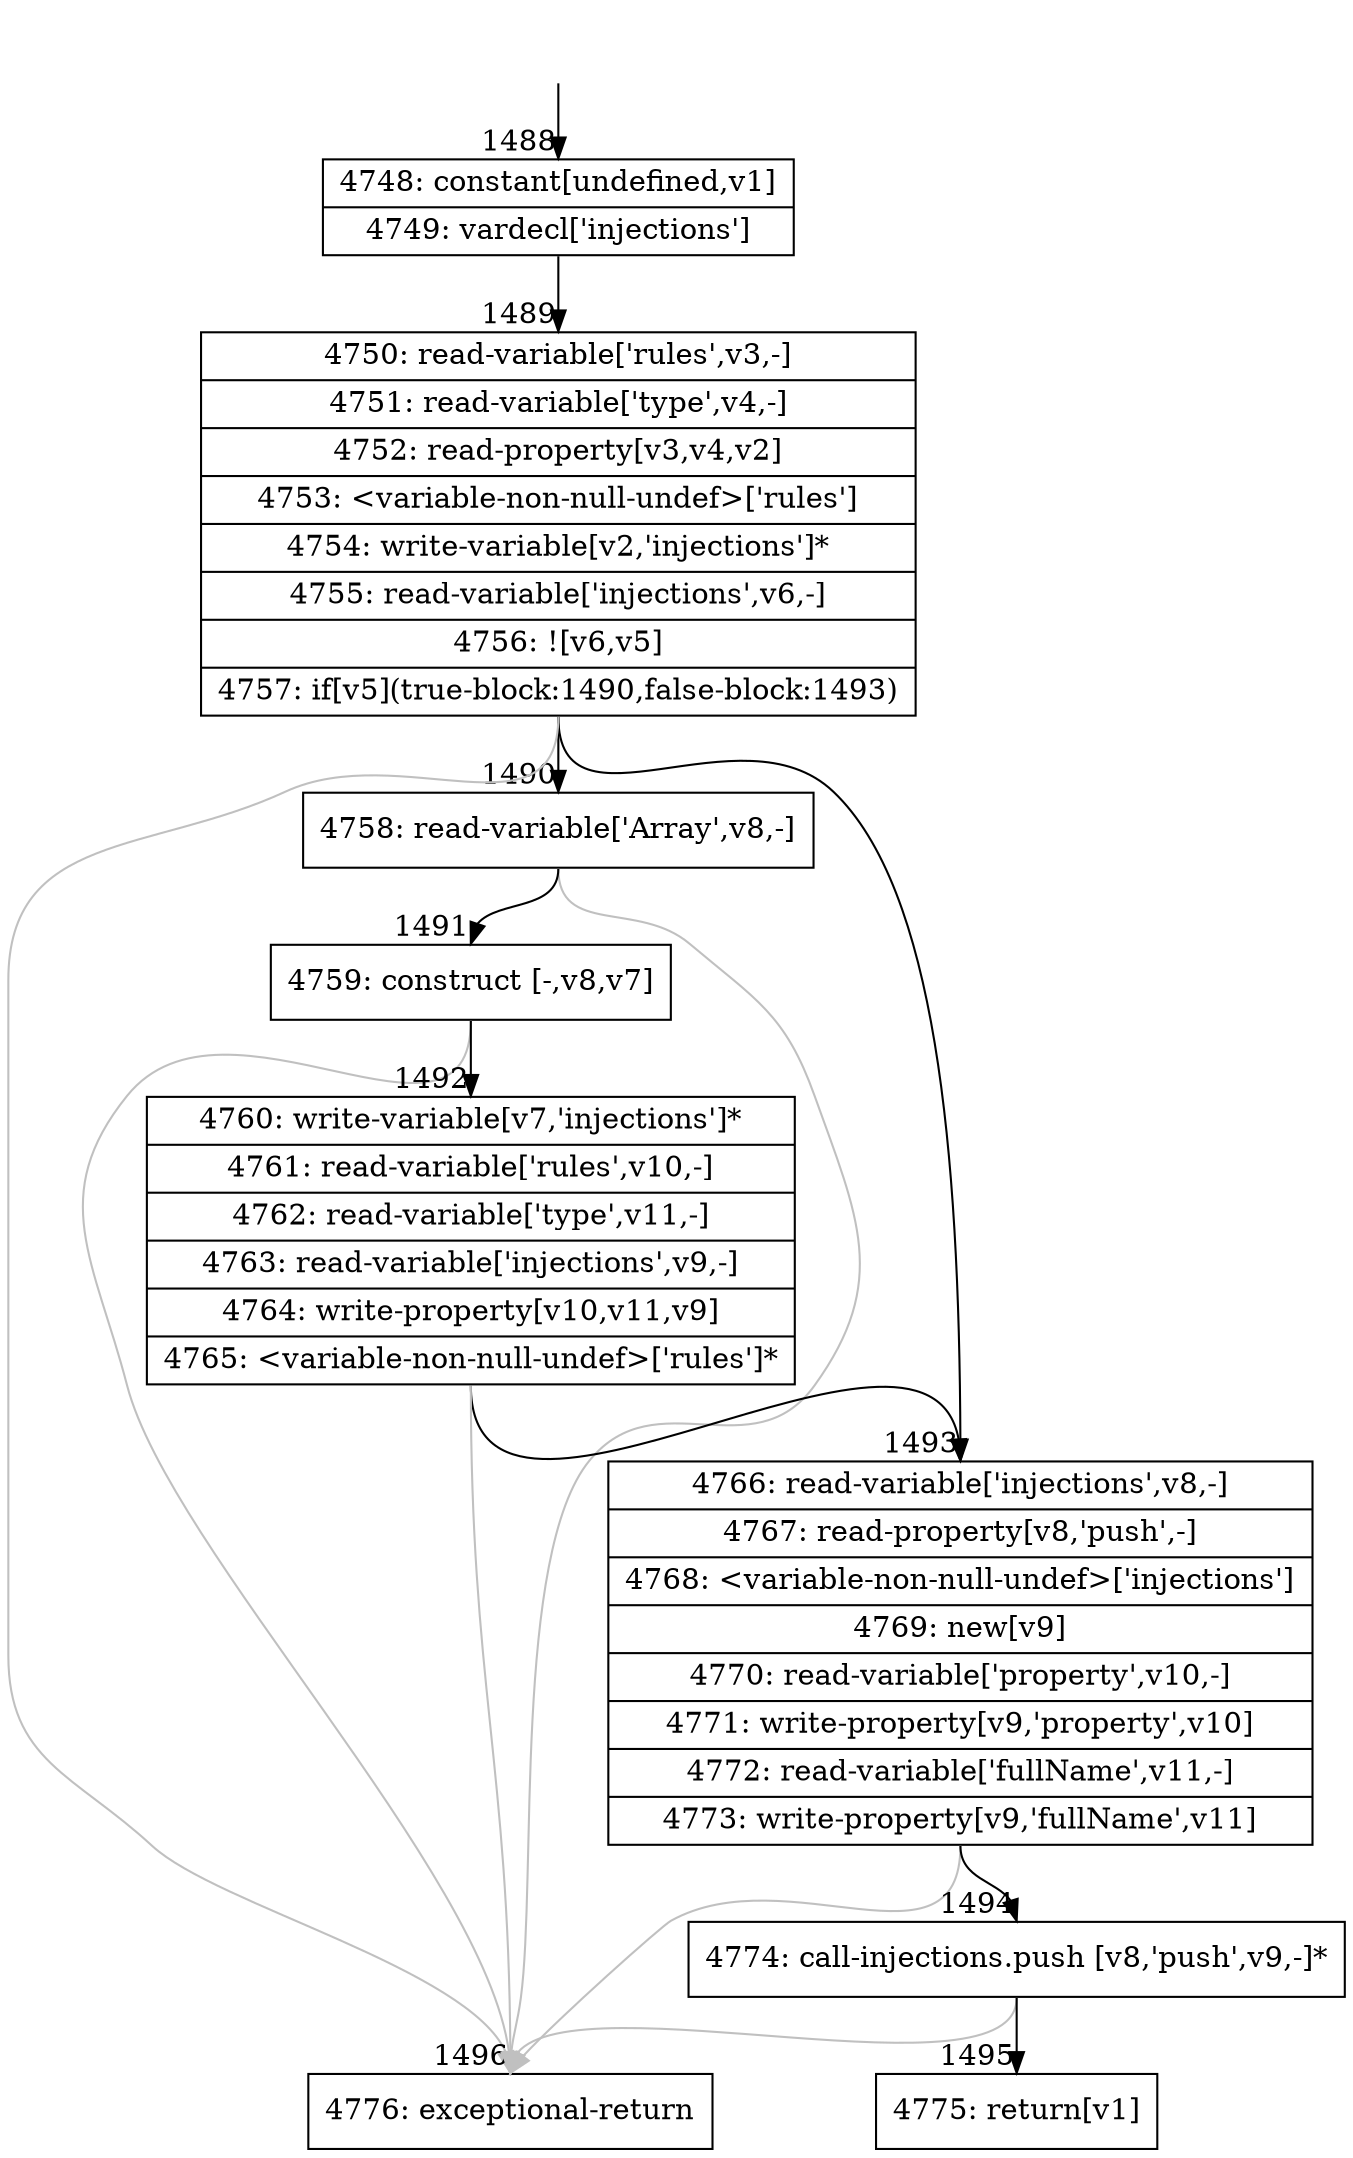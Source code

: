 digraph {
rankdir="TD"
BB_entry110[shape=none,label=""];
BB_entry110 -> BB1488 [tailport=s, headport=n, headlabel="    1488"]
BB1488 [shape=record label="{4748: constant[undefined,v1]|4749: vardecl['injections']}" ] 
BB1488 -> BB1489 [tailport=s, headport=n, headlabel="      1489"]
BB1489 [shape=record label="{4750: read-variable['rules',v3,-]|4751: read-variable['type',v4,-]|4752: read-property[v3,v4,v2]|4753: \<variable-non-null-undef\>['rules']|4754: write-variable[v2,'injections']*|4755: read-variable['injections',v6,-]|4756: ![v6,v5]|4757: if[v5](true-block:1490,false-block:1493)}" ] 
BB1489 -> BB1490 [tailport=s, headport=n, headlabel="      1490"]
BB1489 -> BB1493 [tailport=s, headport=n, headlabel="      1493"]
BB1489 -> BB1496 [tailport=s, headport=n, color=gray, headlabel="      1496"]
BB1490 [shape=record label="{4758: read-variable['Array',v8,-]}" ] 
BB1490 -> BB1491 [tailport=s, headport=n, headlabel="      1491"]
BB1490 -> BB1496 [tailport=s, headport=n, color=gray]
BB1491 [shape=record label="{4759: construct [-,v8,v7]}" ] 
BB1491 -> BB1492 [tailport=s, headport=n, headlabel="      1492"]
BB1491 -> BB1496 [tailport=s, headport=n, color=gray]
BB1492 [shape=record label="{4760: write-variable[v7,'injections']*|4761: read-variable['rules',v10,-]|4762: read-variable['type',v11,-]|4763: read-variable['injections',v9,-]|4764: write-property[v10,v11,v9]|4765: \<variable-non-null-undef\>['rules']*}" ] 
BB1492 -> BB1493 [tailport=s, headport=n]
BB1492 -> BB1496 [tailport=s, headport=n, color=gray]
BB1493 [shape=record label="{4766: read-variable['injections',v8,-]|4767: read-property[v8,'push',-]|4768: \<variable-non-null-undef\>['injections']|4769: new[v9]|4770: read-variable['property',v10,-]|4771: write-property[v9,'property',v10]|4772: read-variable['fullName',v11,-]|4773: write-property[v9,'fullName',v11]}" ] 
BB1493 -> BB1494 [tailport=s, headport=n, headlabel="      1494"]
BB1493 -> BB1496 [tailport=s, headport=n, color=gray]
BB1494 [shape=record label="{4774: call-injections.push [v8,'push',v9,-]*}" ] 
BB1494 -> BB1495 [tailport=s, headport=n, headlabel="      1495"]
BB1494 -> BB1496 [tailport=s, headport=n, color=gray]
BB1495 [shape=record label="{4775: return[v1]}" ] 
BB1496 [shape=record label="{4776: exceptional-return}" ] 
//#$~ 1984
}
